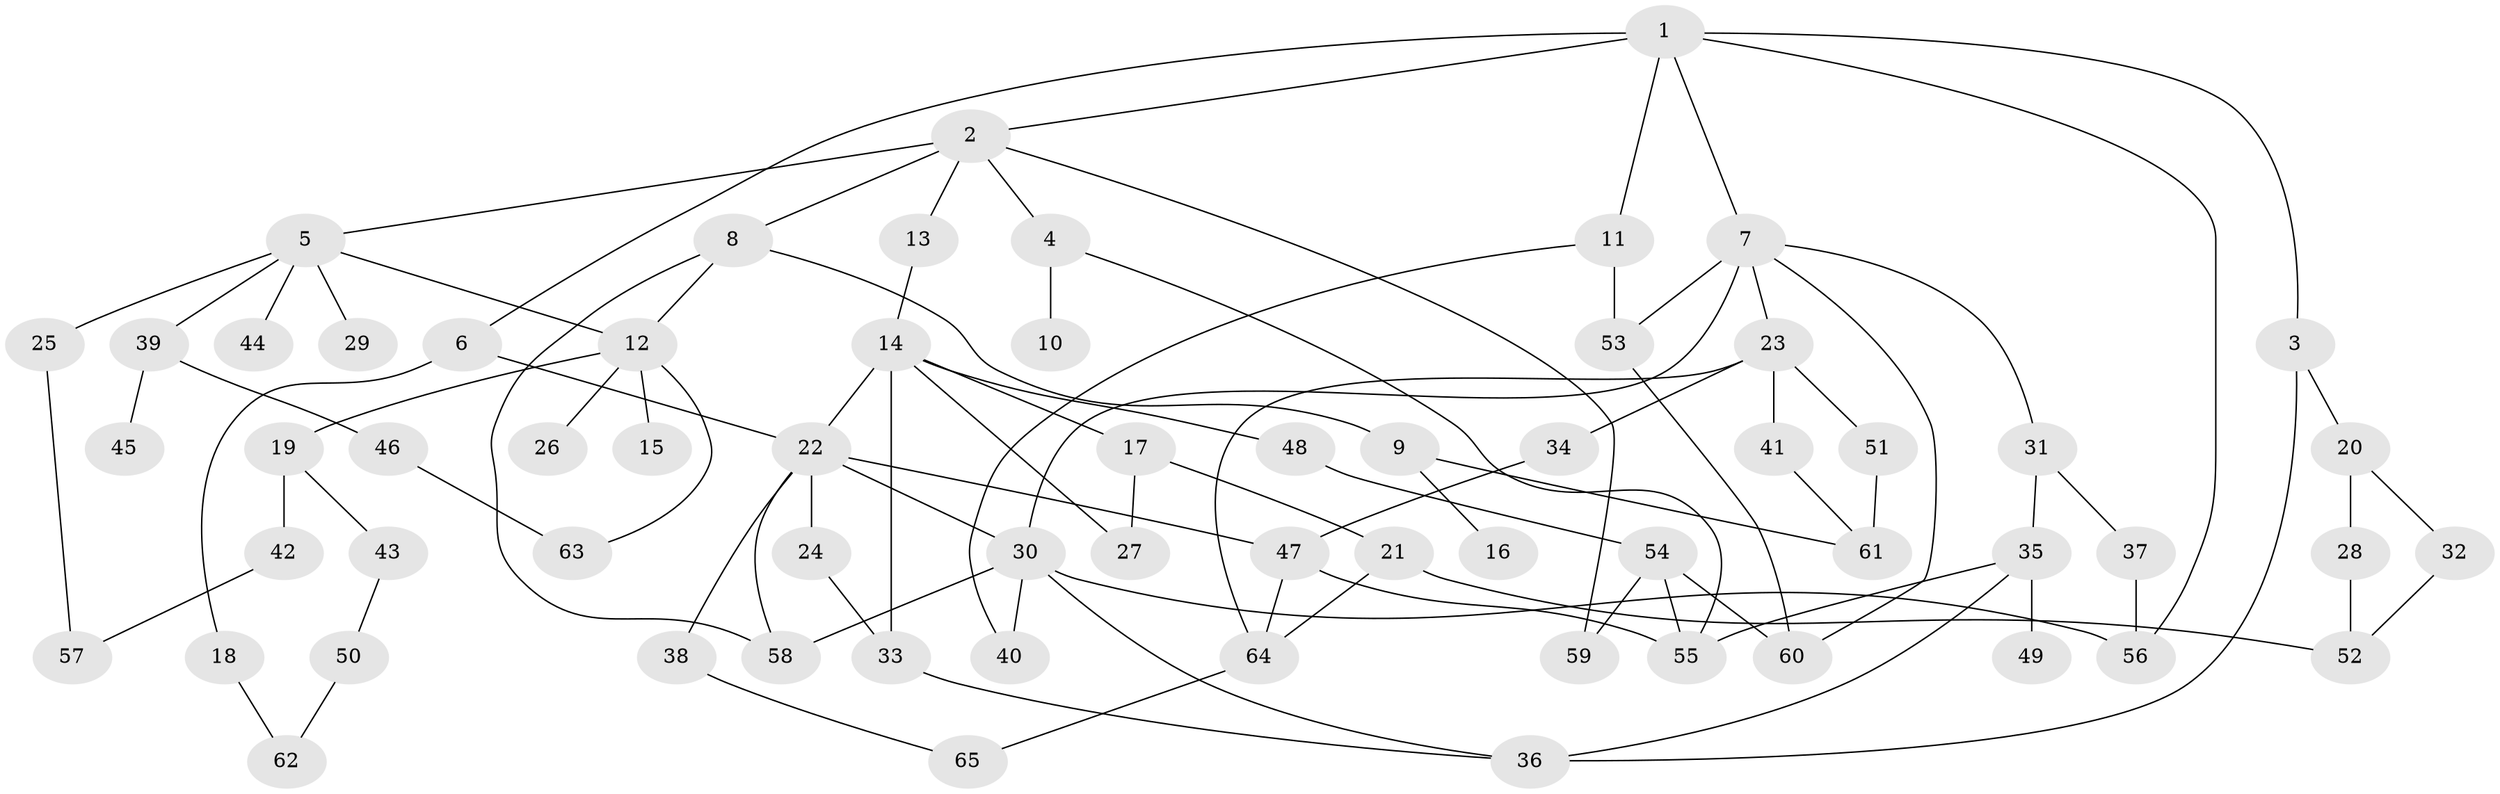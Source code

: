 // Generated by graph-tools (version 1.1) at 2025/00/03/09/25 03:00:56]
// undirected, 65 vertices, 95 edges
graph export_dot {
graph [start="1"]
  node [color=gray90,style=filled];
  1;
  2;
  3;
  4;
  5;
  6;
  7;
  8;
  9;
  10;
  11;
  12;
  13;
  14;
  15;
  16;
  17;
  18;
  19;
  20;
  21;
  22;
  23;
  24;
  25;
  26;
  27;
  28;
  29;
  30;
  31;
  32;
  33;
  34;
  35;
  36;
  37;
  38;
  39;
  40;
  41;
  42;
  43;
  44;
  45;
  46;
  47;
  48;
  49;
  50;
  51;
  52;
  53;
  54;
  55;
  56;
  57;
  58;
  59;
  60;
  61;
  62;
  63;
  64;
  65;
  1 -- 2;
  1 -- 3;
  1 -- 6;
  1 -- 7;
  1 -- 11;
  1 -- 56;
  2 -- 4;
  2 -- 5;
  2 -- 8;
  2 -- 13;
  2 -- 59;
  3 -- 20;
  3 -- 36;
  4 -- 10;
  4 -- 55;
  5 -- 12;
  5 -- 25;
  5 -- 29;
  5 -- 39;
  5 -- 44;
  6 -- 18;
  6 -- 22;
  7 -- 23;
  7 -- 31;
  7 -- 53;
  7 -- 60;
  7 -- 30;
  8 -- 9;
  8 -- 12;
  8 -- 58;
  9 -- 16;
  9 -- 61;
  11 -- 53;
  11 -- 40;
  12 -- 15;
  12 -- 19;
  12 -- 26;
  12 -- 63;
  13 -- 14;
  14 -- 17;
  14 -- 22;
  14 -- 27;
  14 -- 48;
  14 -- 33;
  17 -- 21;
  17 -- 27;
  18 -- 62;
  19 -- 42;
  19 -- 43;
  20 -- 28;
  20 -- 32;
  21 -- 52;
  21 -- 64;
  22 -- 24;
  22 -- 30;
  22 -- 38;
  22 -- 47;
  22 -- 58;
  23 -- 34;
  23 -- 41;
  23 -- 51;
  23 -- 64;
  24 -- 33;
  25 -- 57;
  28 -- 52;
  30 -- 36;
  30 -- 40;
  30 -- 56;
  30 -- 58;
  31 -- 35;
  31 -- 37;
  32 -- 52;
  33 -- 36;
  34 -- 47;
  35 -- 49;
  35 -- 55;
  35 -- 36;
  37 -- 56;
  38 -- 65;
  39 -- 45;
  39 -- 46;
  41 -- 61;
  42 -- 57;
  43 -- 50;
  46 -- 63;
  47 -- 64;
  47 -- 55;
  48 -- 54;
  50 -- 62;
  51 -- 61;
  53 -- 60;
  54 -- 55;
  54 -- 60;
  54 -- 59;
  64 -- 65;
}
